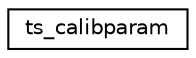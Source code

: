 digraph "Graphical Class Hierarchy"
{
  edge [fontname="Helvetica",fontsize="10",labelfontname="Helvetica",labelfontsize="10"];
  node [fontname="Helvetica",fontsize="10",shape=record];
  rankdir="LR";
  Node1 [label="ts_calibparam",height=0.2,width=0.4,color="black", fillcolor="white", style="filled",URL="$structts__calibparam.html",tooltip="Calibration parameters. "];
}
